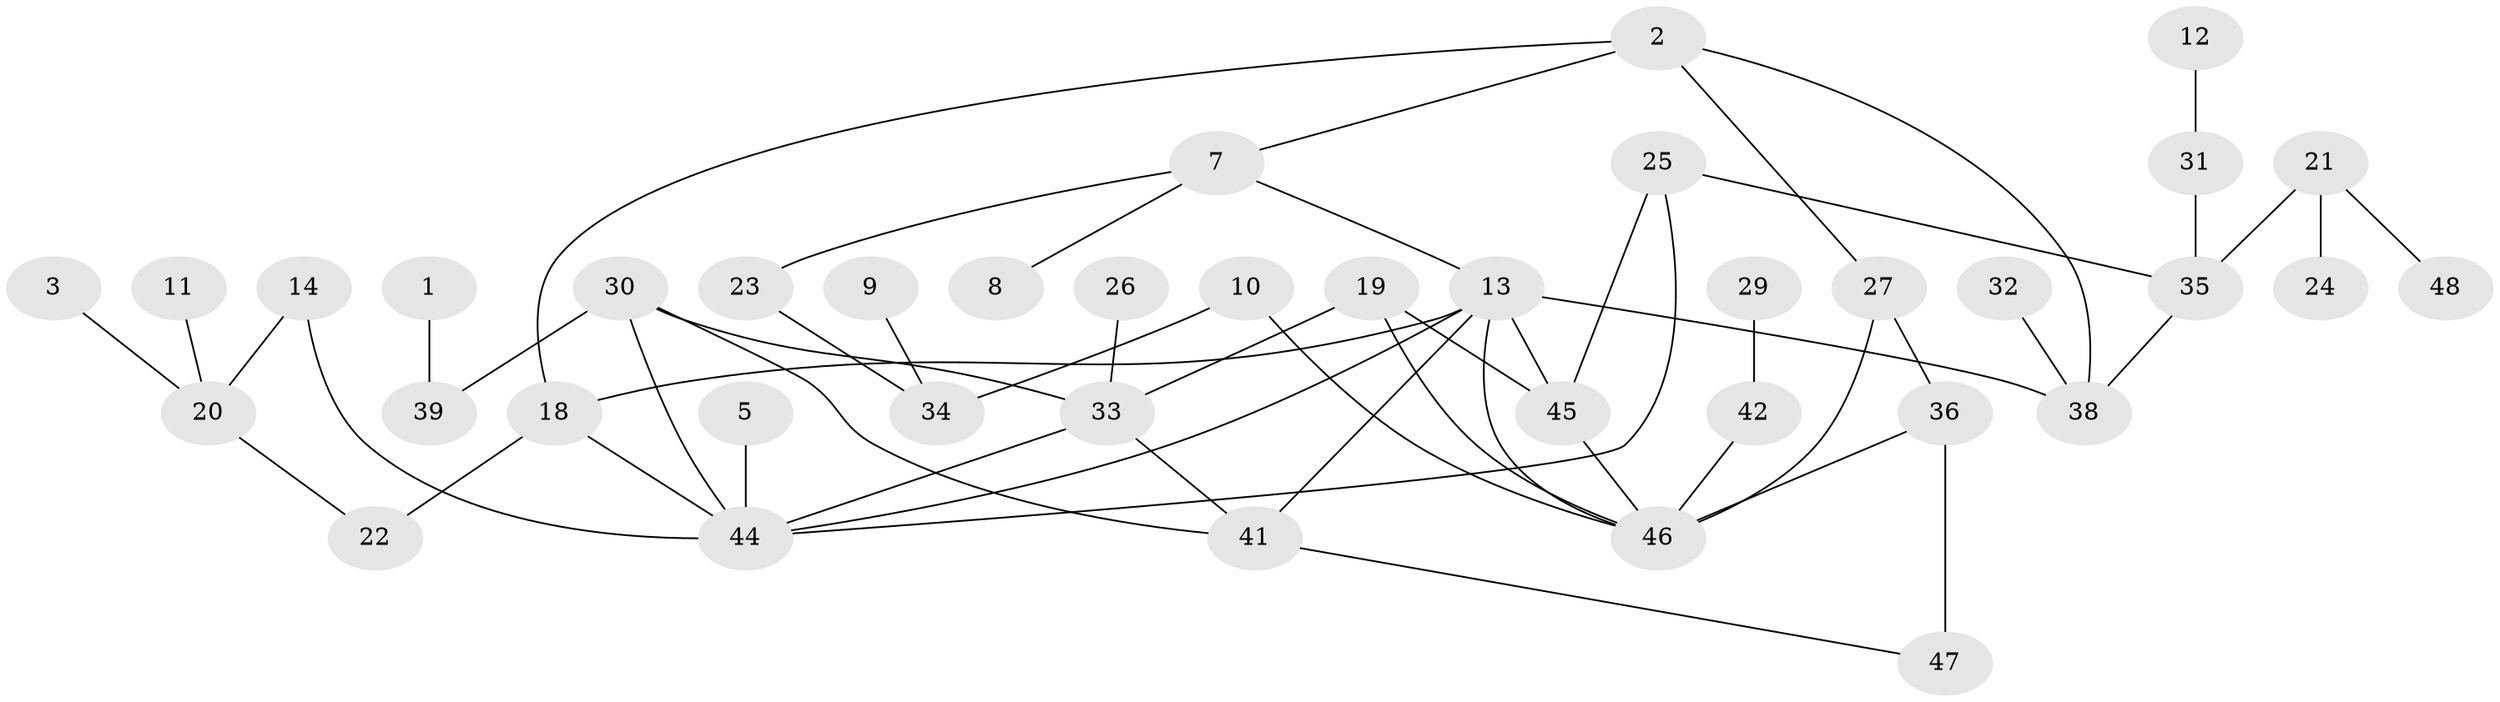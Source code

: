 // original degree distribution, {1: 0.28125, 3: 0.17708333333333334, 2: 0.25, 4: 0.14583333333333334, 5: 0.0625, 0: 0.08333333333333333}
// Generated by graph-tools (version 1.1) at 2025/35/03/04/25 23:35:56]
// undirected, 39 vertices, 54 edges
graph export_dot {
  node [color=gray90,style=filled];
  1;
  2;
  3;
  5;
  7;
  8;
  9;
  10;
  11;
  12;
  13;
  14;
  18;
  19;
  20;
  21;
  22;
  23;
  24;
  25;
  26;
  27;
  29;
  30;
  31;
  32;
  33;
  34;
  35;
  36;
  38;
  39;
  41;
  42;
  44;
  45;
  46;
  47;
  48;
  1 -- 39 [weight=1.0];
  2 -- 7 [weight=1.0];
  2 -- 18 [weight=1.0];
  2 -- 27 [weight=1.0];
  2 -- 38 [weight=1.0];
  3 -- 20 [weight=1.0];
  5 -- 44 [weight=1.0];
  7 -- 8 [weight=1.0];
  7 -- 13 [weight=1.0];
  7 -- 23 [weight=1.0];
  9 -- 34 [weight=1.0];
  10 -- 34 [weight=1.0];
  10 -- 46 [weight=1.0];
  11 -- 20 [weight=1.0];
  12 -- 31 [weight=1.0];
  13 -- 18 [weight=1.0];
  13 -- 38 [weight=1.0];
  13 -- 41 [weight=1.0];
  13 -- 44 [weight=1.0];
  13 -- 45 [weight=1.0];
  13 -- 46 [weight=1.0];
  14 -- 20 [weight=1.0];
  14 -- 44 [weight=1.0];
  18 -- 22 [weight=1.0];
  18 -- 44 [weight=1.0];
  19 -- 33 [weight=2.0];
  19 -- 45 [weight=1.0];
  19 -- 46 [weight=1.0];
  20 -- 22 [weight=1.0];
  21 -- 24 [weight=1.0];
  21 -- 35 [weight=1.0];
  21 -- 48 [weight=1.0];
  23 -- 34 [weight=1.0];
  25 -- 35 [weight=1.0];
  25 -- 44 [weight=1.0];
  25 -- 45 [weight=1.0];
  26 -- 33 [weight=1.0];
  27 -- 36 [weight=1.0];
  27 -- 46 [weight=1.0];
  29 -- 42 [weight=1.0];
  30 -- 33 [weight=1.0];
  30 -- 39 [weight=1.0];
  30 -- 41 [weight=1.0];
  30 -- 44 [weight=1.0];
  31 -- 35 [weight=1.0];
  32 -- 38 [weight=1.0];
  33 -- 41 [weight=1.0];
  33 -- 44 [weight=1.0];
  35 -- 38 [weight=1.0];
  36 -- 46 [weight=2.0];
  36 -- 47 [weight=2.0];
  41 -- 47 [weight=1.0];
  42 -- 46 [weight=1.0];
  45 -- 46 [weight=1.0];
}
